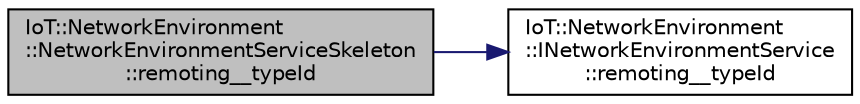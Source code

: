 digraph "IoT::NetworkEnvironment::NetworkEnvironmentServiceSkeleton::remoting__typeId"
{
 // LATEX_PDF_SIZE
  edge [fontname="Helvetica",fontsize="10",labelfontname="Helvetica",labelfontsize="10"];
  node [fontname="Helvetica",fontsize="10",shape=record];
  rankdir="LR";
  Node1 [label="IoT::NetworkEnvironment\l::NetworkEnvironmentServiceSkeleton\l::remoting__typeId",height=0.2,width=0.4,color="black", fillcolor="grey75", style="filled", fontcolor="black",tooltip="Destroys a NetworkEnvironmentServiceSkeleton."];
  Node1 -> Node2 [color="midnightblue",fontsize="10",style="solid",fontname="Helvetica"];
  Node2 [label="IoT::NetworkEnvironment\l::INetworkEnvironmentService\l::remoting__typeId",height=0.2,width=0.4,color="black", fillcolor="white", style="filled",URL="$classIoT_1_1NetworkEnvironment_1_1INetworkEnvironmentService.html#a47d458f7dafe10880394d7a4e71beb75",tooltip=" "];
}

